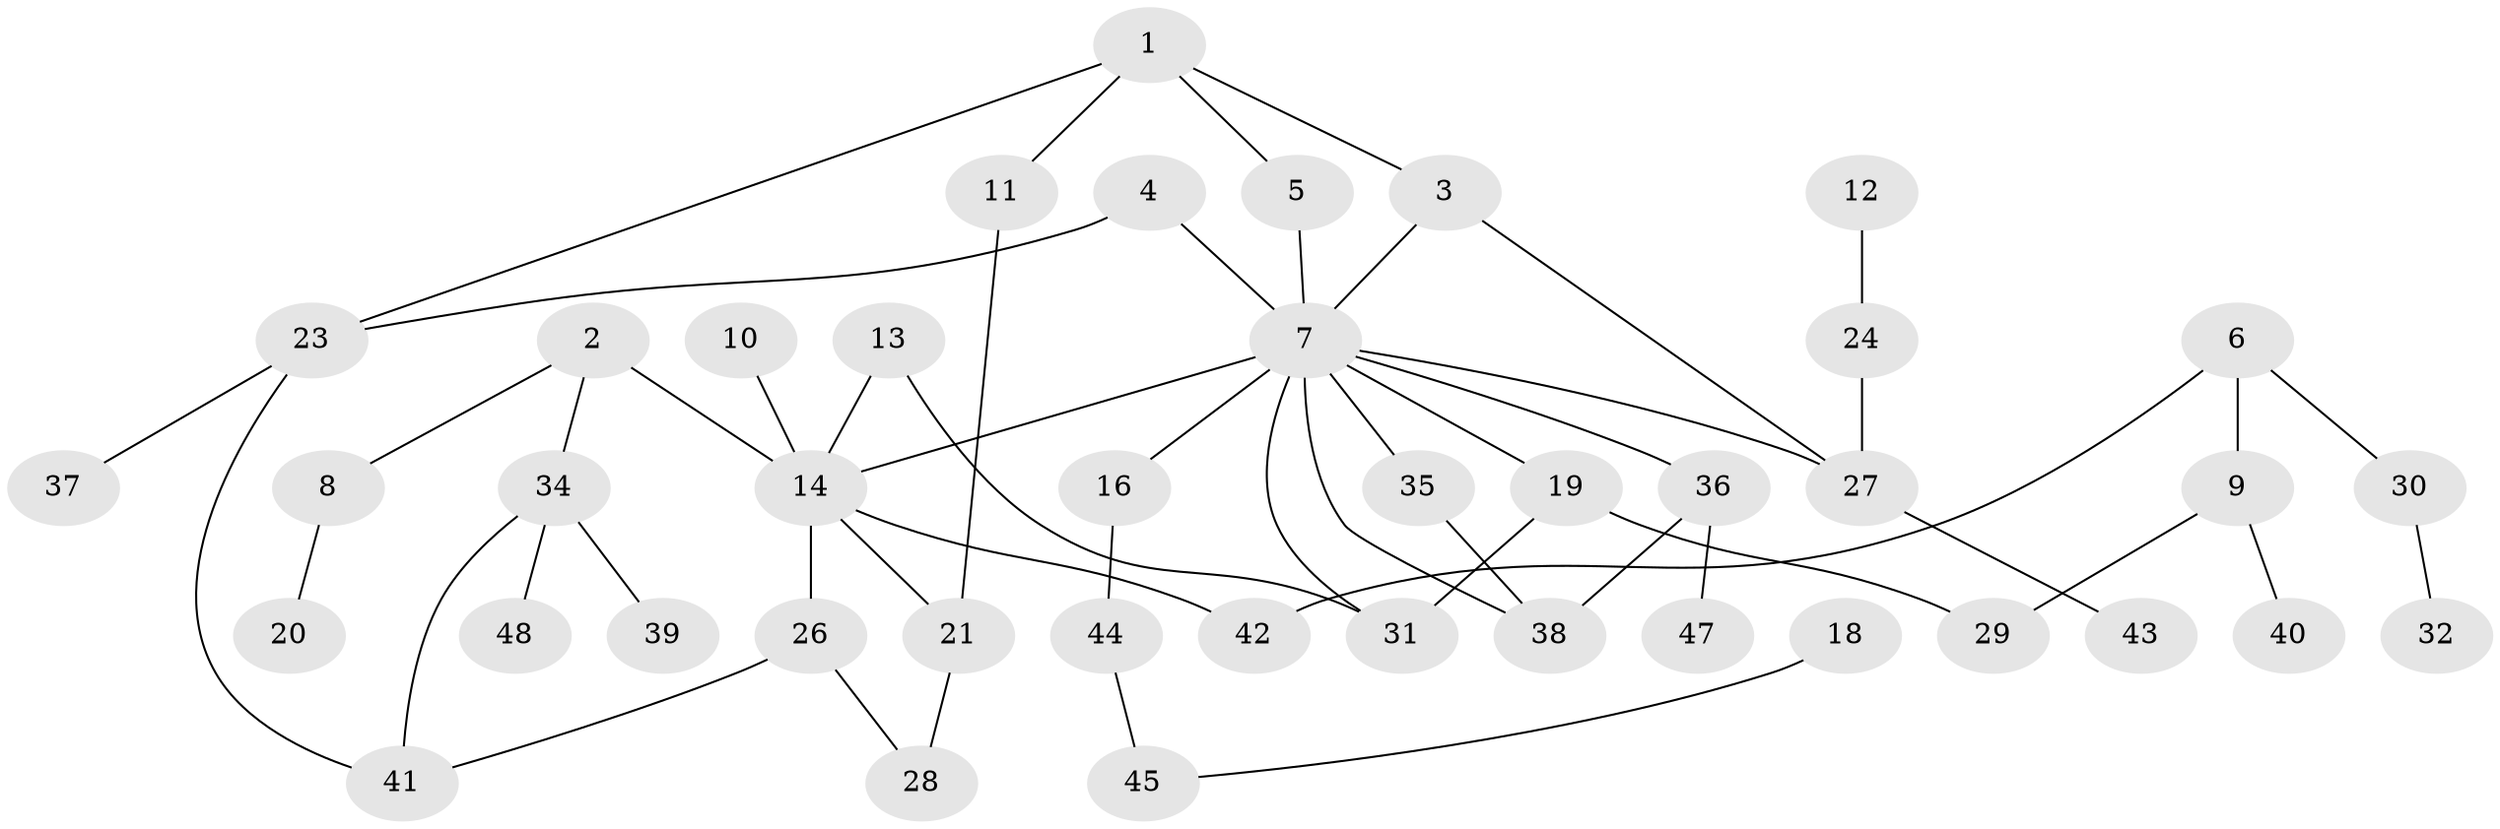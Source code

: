 // original degree distribution, {4: 0.12121212121212122, 2: 0.30303030303030304, 3: 0.19696969696969696, 1: 0.22727272727272727, 0: 0.09090909090909091, 5: 0.030303030303030304, 6: 0.015151515151515152, 8: 0.015151515151515152}
// Generated by graph-tools (version 1.1) at 2025/47/03/04/25 22:47:54]
// undirected, 42 vertices, 53 edges
graph export_dot {
  node [color=gray90,style=filled];
  1;
  2;
  3;
  4;
  5;
  6;
  7;
  8;
  9;
  10;
  11;
  12;
  13;
  14;
  16;
  18;
  19;
  20;
  21;
  23;
  24;
  26;
  27;
  28;
  29;
  30;
  31;
  32;
  34;
  35;
  36;
  37;
  38;
  39;
  40;
  41;
  42;
  43;
  44;
  45;
  47;
  48;
  1 -- 3 [weight=1.0];
  1 -- 5 [weight=1.0];
  1 -- 11 [weight=1.0];
  1 -- 23 [weight=1.0];
  2 -- 8 [weight=1.0];
  2 -- 14 [weight=3.0];
  2 -- 34 [weight=1.0];
  3 -- 7 [weight=1.0];
  3 -- 27 [weight=1.0];
  4 -- 7 [weight=1.0];
  4 -- 23 [weight=1.0];
  5 -- 7 [weight=1.0];
  6 -- 9 [weight=1.0];
  6 -- 30 [weight=1.0];
  6 -- 42 [weight=1.0];
  7 -- 14 [weight=1.0];
  7 -- 16 [weight=1.0];
  7 -- 19 [weight=1.0];
  7 -- 27 [weight=1.0];
  7 -- 31 [weight=1.0];
  7 -- 35 [weight=1.0];
  7 -- 36 [weight=1.0];
  7 -- 38 [weight=1.0];
  8 -- 20 [weight=1.0];
  9 -- 29 [weight=1.0];
  9 -- 40 [weight=1.0];
  10 -- 14 [weight=1.0];
  11 -- 21 [weight=1.0];
  12 -- 24 [weight=1.0];
  13 -- 14 [weight=1.0];
  13 -- 31 [weight=1.0];
  14 -- 21 [weight=2.0];
  14 -- 26 [weight=1.0];
  14 -- 42 [weight=1.0];
  16 -- 44 [weight=1.0];
  18 -- 45 [weight=1.0];
  19 -- 29 [weight=1.0];
  19 -- 31 [weight=1.0];
  21 -- 28 [weight=1.0];
  23 -- 37 [weight=1.0];
  23 -- 41 [weight=1.0];
  24 -- 27 [weight=1.0];
  26 -- 28 [weight=1.0];
  26 -- 41 [weight=1.0];
  27 -- 43 [weight=1.0];
  30 -- 32 [weight=1.0];
  34 -- 39 [weight=1.0];
  34 -- 41 [weight=1.0];
  34 -- 48 [weight=1.0];
  35 -- 38 [weight=1.0];
  36 -- 38 [weight=1.0];
  36 -- 47 [weight=1.0];
  44 -- 45 [weight=1.0];
}
